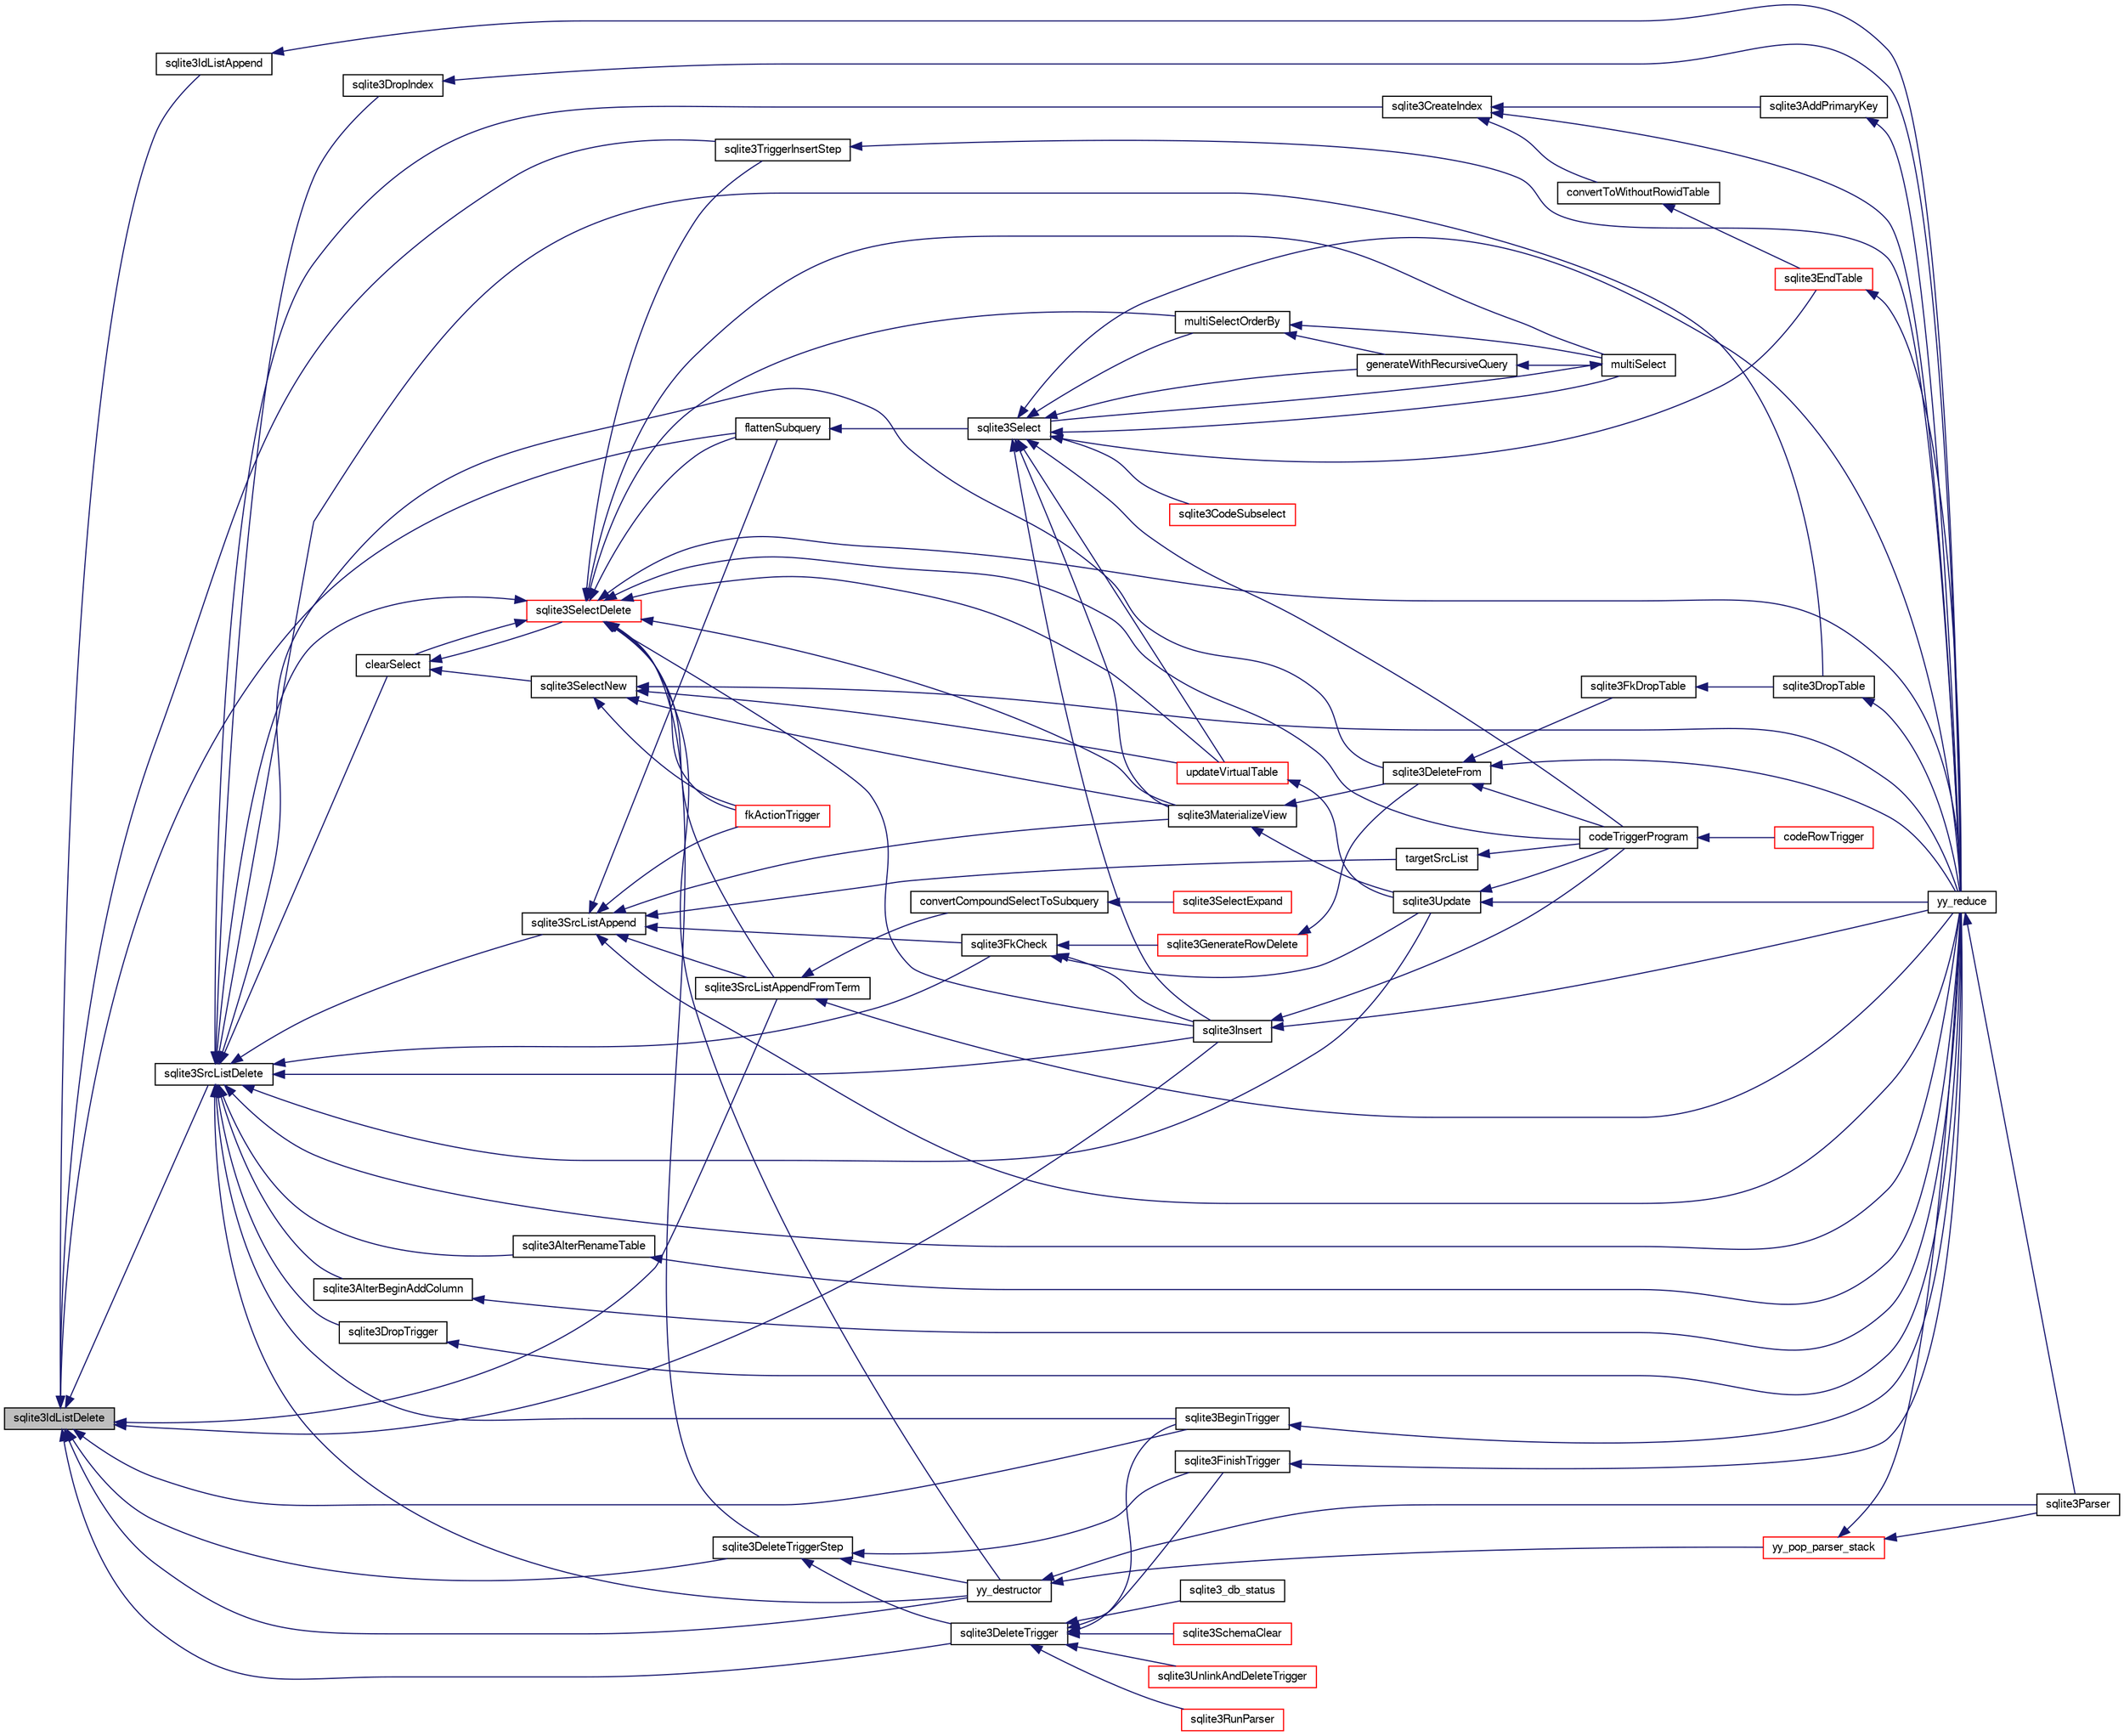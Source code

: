 digraph "sqlite3IdListDelete"
{
  edge [fontname="FreeSans",fontsize="10",labelfontname="FreeSans",labelfontsize="10"];
  node [fontname="FreeSans",fontsize="10",shape=record];
  rankdir="LR";
  Node564127 [label="sqlite3IdListDelete",height=0.2,width=0.4,color="black", fillcolor="grey75", style="filled", fontcolor="black"];
  Node564127 -> Node564128 [dir="back",color="midnightblue",fontsize="10",style="solid",fontname="FreeSans"];
  Node564128 [label="sqlite3IdListAppend",height=0.2,width=0.4,color="black", fillcolor="white", style="filled",URL="$sqlite3_8c.html#abfbbed62255af0d239f098efcb5e18c2"];
  Node564128 -> Node564129 [dir="back",color="midnightblue",fontsize="10",style="solid",fontname="FreeSans"];
  Node564129 [label="yy_reduce",height=0.2,width=0.4,color="black", fillcolor="white", style="filled",URL="$sqlite3_8c.html#a7c419a9b25711c666a9a2449ef377f14"];
  Node564129 -> Node564130 [dir="back",color="midnightblue",fontsize="10",style="solid",fontname="FreeSans"];
  Node564130 [label="sqlite3Parser",height=0.2,width=0.4,color="black", fillcolor="white", style="filled",URL="$sqlite3_8c.html#a0327d71a5fabe0b6a343d78a2602e72a"];
  Node564127 -> Node564131 [dir="back",color="midnightblue",fontsize="10",style="solid",fontname="FreeSans"];
  Node564131 [label="sqlite3SrcListDelete",height=0.2,width=0.4,color="black", fillcolor="white", style="filled",URL="$sqlite3_8c.html#acc250a3e5e7fd8889a16a9f28e3e7312"];
  Node564131 -> Node564132 [dir="back",color="midnightblue",fontsize="10",style="solid",fontname="FreeSans"];
  Node564132 [label="sqlite3AlterRenameTable",height=0.2,width=0.4,color="black", fillcolor="white", style="filled",URL="$sqlite3_8c.html#aa5cfdb507ff74e559f2efb0318c96d2c"];
  Node564132 -> Node564129 [dir="back",color="midnightblue",fontsize="10",style="solid",fontname="FreeSans"];
  Node564131 -> Node564133 [dir="back",color="midnightblue",fontsize="10",style="solid",fontname="FreeSans"];
  Node564133 [label="sqlite3AlterBeginAddColumn",height=0.2,width=0.4,color="black", fillcolor="white", style="filled",URL="$sqlite3_8c.html#a884f7bc342f8753d938ae1f1b9157d2d"];
  Node564133 -> Node564129 [dir="back",color="midnightblue",fontsize="10",style="solid",fontname="FreeSans"];
  Node564131 -> Node564134 [dir="back",color="midnightblue",fontsize="10",style="solid",fontname="FreeSans"];
  Node564134 [label="sqlite3DropTable",height=0.2,width=0.4,color="black", fillcolor="white", style="filled",URL="$sqlite3_8c.html#a5534f77364b5568783c0e50db3c9defb"];
  Node564134 -> Node564129 [dir="back",color="midnightblue",fontsize="10",style="solid",fontname="FreeSans"];
  Node564131 -> Node564135 [dir="back",color="midnightblue",fontsize="10",style="solid",fontname="FreeSans"];
  Node564135 [label="sqlite3CreateIndex",height=0.2,width=0.4,color="black", fillcolor="white", style="filled",URL="$sqlite3_8c.html#a8dbe5e590ab6c58a8c45f34f7c81e825"];
  Node564135 -> Node564136 [dir="back",color="midnightblue",fontsize="10",style="solid",fontname="FreeSans"];
  Node564136 [label="sqlite3AddPrimaryKey",height=0.2,width=0.4,color="black", fillcolor="white", style="filled",URL="$sqlite3_8c.html#af2b0672c3379d2a7d927d210ae0ade62"];
  Node564136 -> Node564129 [dir="back",color="midnightblue",fontsize="10",style="solid",fontname="FreeSans"];
  Node564135 -> Node564137 [dir="back",color="midnightblue",fontsize="10",style="solid",fontname="FreeSans"];
  Node564137 [label="convertToWithoutRowidTable",height=0.2,width=0.4,color="black", fillcolor="white", style="filled",URL="$sqlite3_8c.html#a0d41effc4e4a0ba740429a08f6747313"];
  Node564137 -> Node564138 [dir="back",color="midnightblue",fontsize="10",style="solid",fontname="FreeSans"];
  Node564138 [label="sqlite3EndTable",height=0.2,width=0.4,color="red", fillcolor="white", style="filled",URL="$sqlite3_8c.html#a7b5f2c66c0f0b6f819d970ca389768b0"];
  Node564138 -> Node564129 [dir="back",color="midnightblue",fontsize="10",style="solid",fontname="FreeSans"];
  Node564135 -> Node564129 [dir="back",color="midnightblue",fontsize="10",style="solid",fontname="FreeSans"];
  Node564131 -> Node564140 [dir="back",color="midnightblue",fontsize="10",style="solid",fontname="FreeSans"];
  Node564140 [label="sqlite3DropIndex",height=0.2,width=0.4,color="black", fillcolor="white", style="filled",URL="$sqlite3_8c.html#a3ffd2536f34a0cf6d427710b06b71e83"];
  Node564140 -> Node564129 [dir="back",color="midnightblue",fontsize="10",style="solid",fontname="FreeSans"];
  Node564131 -> Node564141 [dir="back",color="midnightblue",fontsize="10",style="solid",fontname="FreeSans"];
  Node564141 [label="sqlite3SrcListAppend",height=0.2,width=0.4,color="black", fillcolor="white", style="filled",URL="$sqlite3_8c.html#a2d72a77bc508ef9a3e4a7f9af34d4fce"];
  Node564141 -> Node564142 [dir="back",color="midnightblue",fontsize="10",style="solid",fontname="FreeSans"];
  Node564142 [label="sqlite3SrcListAppendFromTerm",height=0.2,width=0.4,color="black", fillcolor="white", style="filled",URL="$sqlite3_8c.html#ac5a48dfc8b87c7d09fa9928e1cbda9bf"];
  Node564142 -> Node564143 [dir="back",color="midnightblue",fontsize="10",style="solid",fontname="FreeSans"];
  Node564143 [label="convertCompoundSelectToSubquery",height=0.2,width=0.4,color="black", fillcolor="white", style="filled",URL="$sqlite3_8c.html#a81a588e62b98e8445d4540bbbc30e10a"];
  Node564143 -> Node564144 [dir="back",color="midnightblue",fontsize="10",style="solid",fontname="FreeSans"];
  Node564144 [label="sqlite3SelectExpand",height=0.2,width=0.4,color="red", fillcolor="white", style="filled",URL="$sqlite3_8c.html#ae55acd1d8219505e629c2148950fa3de"];
  Node564142 -> Node564129 [dir="back",color="midnightblue",fontsize="10",style="solid",fontname="FreeSans"];
  Node564141 -> Node564217 [dir="back",color="midnightblue",fontsize="10",style="solid",fontname="FreeSans"];
  Node564217 [label="sqlite3MaterializeView",height=0.2,width=0.4,color="black", fillcolor="white", style="filled",URL="$sqlite3_8c.html#a4557984b0b75f998fb0c3f231c9b1def"];
  Node564217 -> Node564156 [dir="back",color="midnightblue",fontsize="10",style="solid",fontname="FreeSans"];
  Node564156 [label="sqlite3DeleteFrom",height=0.2,width=0.4,color="black", fillcolor="white", style="filled",URL="$sqlite3_8c.html#ab9b4b45349188b49eabb23f94608a091"];
  Node564156 -> Node564157 [dir="back",color="midnightblue",fontsize="10",style="solid",fontname="FreeSans"];
  Node564157 [label="sqlite3FkDropTable",height=0.2,width=0.4,color="black", fillcolor="white", style="filled",URL="$sqlite3_8c.html#a1218c6fc74e89152ceaa4760e82f5ef9"];
  Node564157 -> Node564134 [dir="back",color="midnightblue",fontsize="10",style="solid",fontname="FreeSans"];
  Node564156 -> Node564158 [dir="back",color="midnightblue",fontsize="10",style="solid",fontname="FreeSans"];
  Node564158 [label="codeTriggerProgram",height=0.2,width=0.4,color="black", fillcolor="white", style="filled",URL="$sqlite3_8c.html#a120801f59d9281d201d2ff4b2606836e"];
  Node564158 -> Node564159 [dir="back",color="midnightblue",fontsize="10",style="solid",fontname="FreeSans"];
  Node564159 [label="codeRowTrigger",height=0.2,width=0.4,color="red", fillcolor="white", style="filled",URL="$sqlite3_8c.html#a463cea5aaaf388b560b206570a0022fc"];
  Node564156 -> Node564129 [dir="back",color="midnightblue",fontsize="10",style="solid",fontname="FreeSans"];
  Node564217 -> Node564166 [dir="back",color="midnightblue",fontsize="10",style="solid",fontname="FreeSans"];
  Node564166 [label="sqlite3Update",height=0.2,width=0.4,color="black", fillcolor="white", style="filled",URL="$sqlite3_8c.html#ac5aa67c46e8cc8174566fabe6809fafa"];
  Node564166 -> Node564158 [dir="back",color="midnightblue",fontsize="10",style="solid",fontname="FreeSans"];
  Node564166 -> Node564129 [dir="back",color="midnightblue",fontsize="10",style="solid",fontname="FreeSans"];
  Node564141 -> Node564170 [dir="back",color="midnightblue",fontsize="10",style="solid",fontname="FreeSans"];
  Node564170 [label="sqlite3FkCheck",height=0.2,width=0.4,color="black", fillcolor="white", style="filled",URL="$sqlite3_8c.html#aa38fb76c7d6f48f19772877a41703b92"];
  Node564170 -> Node564163 [dir="back",color="midnightblue",fontsize="10",style="solid",fontname="FreeSans"];
  Node564163 [label="sqlite3GenerateRowDelete",height=0.2,width=0.4,color="red", fillcolor="white", style="filled",URL="$sqlite3_8c.html#a2c76cbf3027fc18fdbb8cb4cd96b77d9"];
  Node564163 -> Node564156 [dir="back",color="midnightblue",fontsize="10",style="solid",fontname="FreeSans"];
  Node564170 -> Node564165 [dir="back",color="midnightblue",fontsize="10",style="solid",fontname="FreeSans"];
  Node564165 [label="sqlite3Insert",height=0.2,width=0.4,color="black", fillcolor="white", style="filled",URL="$sqlite3_8c.html#a5b17c9c2000bae6bdff8e6be48d7dc2b"];
  Node564165 -> Node564158 [dir="back",color="midnightblue",fontsize="10",style="solid",fontname="FreeSans"];
  Node564165 -> Node564129 [dir="back",color="midnightblue",fontsize="10",style="solid",fontname="FreeSans"];
  Node564170 -> Node564166 [dir="back",color="midnightblue",fontsize="10",style="solid",fontname="FreeSans"];
  Node564141 -> Node564219 [dir="back",color="midnightblue",fontsize="10",style="solid",fontname="FreeSans"];
  Node564219 [label="fkActionTrigger",height=0.2,width=0.4,color="red", fillcolor="white", style="filled",URL="$sqlite3_8c.html#a45d66e3277860bacad58eb6296680c8e"];
  Node564141 -> Node564220 [dir="back",color="midnightblue",fontsize="10",style="solid",fontname="FreeSans"];
  Node564220 [label="flattenSubquery",height=0.2,width=0.4,color="black", fillcolor="white", style="filled",URL="$sqlite3_8c.html#aa7dcde293e634ad09c4d76c16a640491"];
  Node564220 -> Node564176 [dir="back",color="midnightblue",fontsize="10",style="solid",fontname="FreeSans"];
  Node564176 [label="sqlite3Select",height=0.2,width=0.4,color="black", fillcolor="white", style="filled",URL="$sqlite3_8c.html#a2465ee8c956209ba4b272477b7c21a45"];
  Node564176 -> Node564177 [dir="back",color="midnightblue",fontsize="10",style="solid",fontname="FreeSans"];
  Node564177 [label="sqlite3CodeSubselect",height=0.2,width=0.4,color="red", fillcolor="white", style="filled",URL="$sqlite3_8c.html#aa69b46d2204a1d1b110107a1be12ee0c"];
  Node564176 -> Node564138 [dir="back",color="midnightblue",fontsize="10",style="solid",fontname="FreeSans"];
  Node564176 -> Node564217 [dir="back",color="midnightblue",fontsize="10",style="solid",fontname="FreeSans"];
  Node564176 -> Node564165 [dir="back",color="midnightblue",fontsize="10",style="solid",fontname="FreeSans"];
  Node564176 -> Node564199 [dir="back",color="midnightblue",fontsize="10",style="solid",fontname="FreeSans"];
  Node564199 [label="generateWithRecursiveQuery",height=0.2,width=0.4,color="black", fillcolor="white", style="filled",URL="$sqlite3_8c.html#ade2c3663fa9c3b9676507984b9483942"];
  Node564199 -> Node564200 [dir="back",color="midnightblue",fontsize="10",style="solid",fontname="FreeSans"];
  Node564200 [label="multiSelect",height=0.2,width=0.4,color="black", fillcolor="white", style="filled",URL="$sqlite3_8c.html#a6456c61f3d9b2389738753cedfa24fa7"];
  Node564200 -> Node564176 [dir="back",color="midnightblue",fontsize="10",style="solid",fontname="FreeSans"];
  Node564176 -> Node564200 [dir="back",color="midnightblue",fontsize="10",style="solid",fontname="FreeSans"];
  Node564176 -> Node564201 [dir="back",color="midnightblue",fontsize="10",style="solid",fontname="FreeSans"];
  Node564201 [label="multiSelectOrderBy",height=0.2,width=0.4,color="black", fillcolor="white", style="filled",URL="$sqlite3_8c.html#afcdb8488c6f4dfdadaf9f04bca35b808"];
  Node564201 -> Node564199 [dir="back",color="midnightblue",fontsize="10",style="solid",fontname="FreeSans"];
  Node564201 -> Node564200 [dir="back",color="midnightblue",fontsize="10",style="solid",fontname="FreeSans"];
  Node564176 -> Node564158 [dir="back",color="midnightblue",fontsize="10",style="solid",fontname="FreeSans"];
  Node564176 -> Node564218 [dir="back",color="midnightblue",fontsize="10",style="solid",fontname="FreeSans"];
  Node564218 [label="updateVirtualTable",height=0.2,width=0.4,color="red", fillcolor="white", style="filled",URL="$sqlite3_8c.html#a740220531db9293c39a2cdd7da3f74e1"];
  Node564218 -> Node564166 [dir="back",color="midnightblue",fontsize="10",style="solid",fontname="FreeSans"];
  Node564176 -> Node564129 [dir="back",color="midnightblue",fontsize="10",style="solid",fontname="FreeSans"];
  Node564141 -> Node564221 [dir="back",color="midnightblue",fontsize="10",style="solid",fontname="FreeSans"];
  Node564221 [label="targetSrcList",height=0.2,width=0.4,color="black", fillcolor="white", style="filled",URL="$sqlite3_8c.html#ac6d5dbd67ce267b4bbee4c03f050ef69"];
  Node564221 -> Node564158 [dir="back",color="midnightblue",fontsize="10",style="solid",fontname="FreeSans"];
  Node564141 -> Node564129 [dir="back",color="midnightblue",fontsize="10",style="solid",fontname="FreeSans"];
  Node564131 -> Node564156 [dir="back",color="midnightblue",fontsize="10",style="solid",fontname="FreeSans"];
  Node564131 -> Node564170 [dir="back",color="midnightblue",fontsize="10",style="solid",fontname="FreeSans"];
  Node564131 -> Node564165 [dir="back",color="midnightblue",fontsize="10",style="solid",fontname="FreeSans"];
  Node564131 -> Node564222 [dir="back",color="midnightblue",fontsize="10",style="solid",fontname="FreeSans"];
  Node564222 [label="clearSelect",height=0.2,width=0.4,color="black", fillcolor="white", style="filled",URL="$sqlite3_8c.html#ac083bac4f2f02c26aa02fc24ca8c2dd9"];
  Node564222 -> Node564223 [dir="back",color="midnightblue",fontsize="10",style="solid",fontname="FreeSans"];
  Node564223 [label="sqlite3SelectNew",height=0.2,width=0.4,color="black", fillcolor="white", style="filled",URL="$sqlite3_8c.html#af637faf2f42e6ac5b93c317ed350252c"];
  Node564223 -> Node564217 [dir="back",color="midnightblue",fontsize="10",style="solid",fontname="FreeSans"];
  Node564223 -> Node564219 [dir="back",color="midnightblue",fontsize="10",style="solid",fontname="FreeSans"];
  Node564223 -> Node564218 [dir="back",color="midnightblue",fontsize="10",style="solid",fontname="FreeSans"];
  Node564223 -> Node564129 [dir="back",color="midnightblue",fontsize="10",style="solid",fontname="FreeSans"];
  Node564222 -> Node564224 [dir="back",color="midnightblue",fontsize="10",style="solid",fontname="FreeSans"];
  Node564224 [label="sqlite3SelectDelete",height=0.2,width=0.4,color="red", fillcolor="white", style="filled",URL="$sqlite3_8c.html#a0f56959f0acac85496744f0d068854a0"];
  Node564224 -> Node564131 [dir="back",color="midnightblue",fontsize="10",style="solid",fontname="FreeSans"];
  Node564224 -> Node564142 [dir="back",color="midnightblue",fontsize="10",style="solid",fontname="FreeSans"];
  Node564224 -> Node564217 [dir="back",color="midnightblue",fontsize="10",style="solid",fontname="FreeSans"];
  Node564224 -> Node564219 [dir="back",color="midnightblue",fontsize="10",style="solid",fontname="FreeSans"];
  Node564224 -> Node564165 [dir="back",color="midnightblue",fontsize="10",style="solid",fontname="FreeSans"];
  Node564224 -> Node564222 [dir="back",color="midnightblue",fontsize="10",style="solid",fontname="FreeSans"];
  Node564224 -> Node564200 [dir="back",color="midnightblue",fontsize="10",style="solid",fontname="FreeSans"];
  Node564224 -> Node564201 [dir="back",color="midnightblue",fontsize="10",style="solid",fontname="FreeSans"];
  Node564224 -> Node564220 [dir="back",color="midnightblue",fontsize="10",style="solid",fontname="FreeSans"];
  Node564224 -> Node564368 [dir="back",color="midnightblue",fontsize="10",style="solid",fontname="FreeSans"];
  Node564368 [label="sqlite3DeleteTriggerStep",height=0.2,width=0.4,color="black", fillcolor="white", style="filled",URL="$sqlite3_8c.html#a53f07c621cb9933a2287e26026abce8a"];
  Node564368 -> Node564352 [dir="back",color="midnightblue",fontsize="10",style="solid",fontname="FreeSans"];
  Node564352 [label="sqlite3FinishTrigger",height=0.2,width=0.4,color="black", fillcolor="white", style="filled",URL="$sqlite3_8c.html#a15231afa0ac739363aee4cdb88380886"];
  Node564352 -> Node564129 [dir="back",color="midnightblue",fontsize="10",style="solid",fontname="FreeSans"];
  Node564368 -> Node564369 [dir="back",color="midnightblue",fontsize="10",style="solid",fontname="FreeSans"];
  Node564369 [label="sqlite3DeleteTrigger",height=0.2,width=0.4,color="black", fillcolor="white", style="filled",URL="$sqlite3_8c.html#a4be7bebe98d17357fb3fa8cdb3b795f3"];
  Node564369 -> Node564245 [dir="back",color="midnightblue",fontsize="10",style="solid",fontname="FreeSans"];
  Node564245 [label="sqlite3_db_status",height=0.2,width=0.4,color="black", fillcolor="white", style="filled",URL="$sqlite3_8h.html#ab64e8333313ee2e44116842711818940"];
  Node564369 -> Node564300 [dir="back",color="midnightblue",fontsize="10",style="solid",fontname="FreeSans"];
  Node564300 [label="sqlite3SchemaClear",height=0.2,width=0.4,color="red", fillcolor="white", style="filled",URL="$sqlite3_8c.html#a927c603430267e42c56ab38ca221322a"];
  Node564369 -> Node564281 [dir="back",color="midnightblue",fontsize="10",style="solid",fontname="FreeSans"];
  Node564281 [label="sqlite3BeginTrigger",height=0.2,width=0.4,color="black", fillcolor="white", style="filled",URL="$sqlite3_8c.html#ac20a731dbd52edec68a09962c7f39a4c"];
  Node564281 -> Node564129 [dir="back",color="midnightblue",fontsize="10",style="solid",fontname="FreeSans"];
  Node564369 -> Node564352 [dir="back",color="midnightblue",fontsize="10",style="solid",fontname="FreeSans"];
  Node564369 -> Node564370 [dir="back",color="midnightblue",fontsize="10",style="solid",fontname="FreeSans"];
  Node564370 [label="sqlite3UnlinkAndDeleteTrigger",height=0.2,width=0.4,color="red", fillcolor="white", style="filled",URL="$sqlite3_8c.html#aa779646f1e1667b589b01dd8b494a53c"];
  Node564369 -> Node564342 [dir="back",color="midnightblue",fontsize="10",style="solid",fontname="FreeSans"];
  Node564342 [label="sqlite3RunParser",height=0.2,width=0.4,color="red", fillcolor="white", style="filled",URL="$sqlite3_8c.html#a174f16a9adcc64bf971bae4a5ffa3488"];
  Node564368 -> Node564357 [dir="back",color="midnightblue",fontsize="10",style="solid",fontname="FreeSans"];
  Node564357 [label="yy_destructor",height=0.2,width=0.4,color="black", fillcolor="white", style="filled",URL="$sqlite3_8c.html#afca0f0d2a9c0e0ca0625382394fa060e"];
  Node564357 -> Node564358 [dir="back",color="midnightblue",fontsize="10",style="solid",fontname="FreeSans"];
  Node564358 [label="yy_pop_parser_stack",height=0.2,width=0.4,color="red", fillcolor="white", style="filled",URL="$sqlite3_8c.html#aa142fdd91628fd550751c6ef4e29b603"];
  Node564358 -> Node564129 [dir="back",color="midnightblue",fontsize="10",style="solid",fontname="FreeSans"];
  Node564358 -> Node564130 [dir="back",color="midnightblue",fontsize="10",style="solid",fontname="FreeSans"];
  Node564357 -> Node564130 [dir="back",color="midnightblue",fontsize="10",style="solid",fontname="FreeSans"];
  Node564224 -> Node564389 [dir="back",color="midnightblue",fontsize="10",style="solid",fontname="FreeSans"];
  Node564389 [label="sqlite3TriggerInsertStep",height=0.2,width=0.4,color="black", fillcolor="white", style="filled",URL="$sqlite3_8c.html#a7204c378dad0dfefd6ab40c3d9508c64"];
  Node564389 -> Node564129 [dir="back",color="midnightblue",fontsize="10",style="solid",fontname="FreeSans"];
  Node564224 -> Node564158 [dir="back",color="midnightblue",fontsize="10",style="solid",fontname="FreeSans"];
  Node564224 -> Node564218 [dir="back",color="midnightblue",fontsize="10",style="solid",fontname="FreeSans"];
  Node564224 -> Node564357 [dir="back",color="midnightblue",fontsize="10",style="solid",fontname="FreeSans"];
  Node564224 -> Node564129 [dir="back",color="midnightblue",fontsize="10",style="solid",fontname="FreeSans"];
  Node564131 -> Node564281 [dir="back",color="midnightblue",fontsize="10",style="solid",fontname="FreeSans"];
  Node564131 -> Node564286 [dir="back",color="midnightblue",fontsize="10",style="solid",fontname="FreeSans"];
  Node564286 [label="sqlite3DropTrigger",height=0.2,width=0.4,color="black", fillcolor="white", style="filled",URL="$sqlite3_8c.html#affdf1dd65e331b06feaef6ff8636305f"];
  Node564286 -> Node564129 [dir="back",color="midnightblue",fontsize="10",style="solid",fontname="FreeSans"];
  Node564131 -> Node564166 [dir="back",color="midnightblue",fontsize="10",style="solid",fontname="FreeSans"];
  Node564131 -> Node564357 [dir="back",color="midnightblue",fontsize="10",style="solid",fontname="FreeSans"];
  Node564131 -> Node564129 [dir="back",color="midnightblue",fontsize="10",style="solid",fontname="FreeSans"];
  Node564127 -> Node564142 [dir="back",color="midnightblue",fontsize="10",style="solid",fontname="FreeSans"];
  Node564127 -> Node564165 [dir="back",color="midnightblue",fontsize="10",style="solid",fontname="FreeSans"];
  Node564127 -> Node564220 [dir="back",color="midnightblue",fontsize="10",style="solid",fontname="FreeSans"];
  Node564127 -> Node564368 [dir="back",color="midnightblue",fontsize="10",style="solid",fontname="FreeSans"];
  Node564127 -> Node564281 [dir="back",color="midnightblue",fontsize="10",style="solid",fontname="FreeSans"];
  Node564127 -> Node564389 [dir="back",color="midnightblue",fontsize="10",style="solid",fontname="FreeSans"];
  Node564127 -> Node564369 [dir="back",color="midnightblue",fontsize="10",style="solid",fontname="FreeSans"];
  Node564127 -> Node564357 [dir="back",color="midnightblue",fontsize="10",style="solid",fontname="FreeSans"];
}
